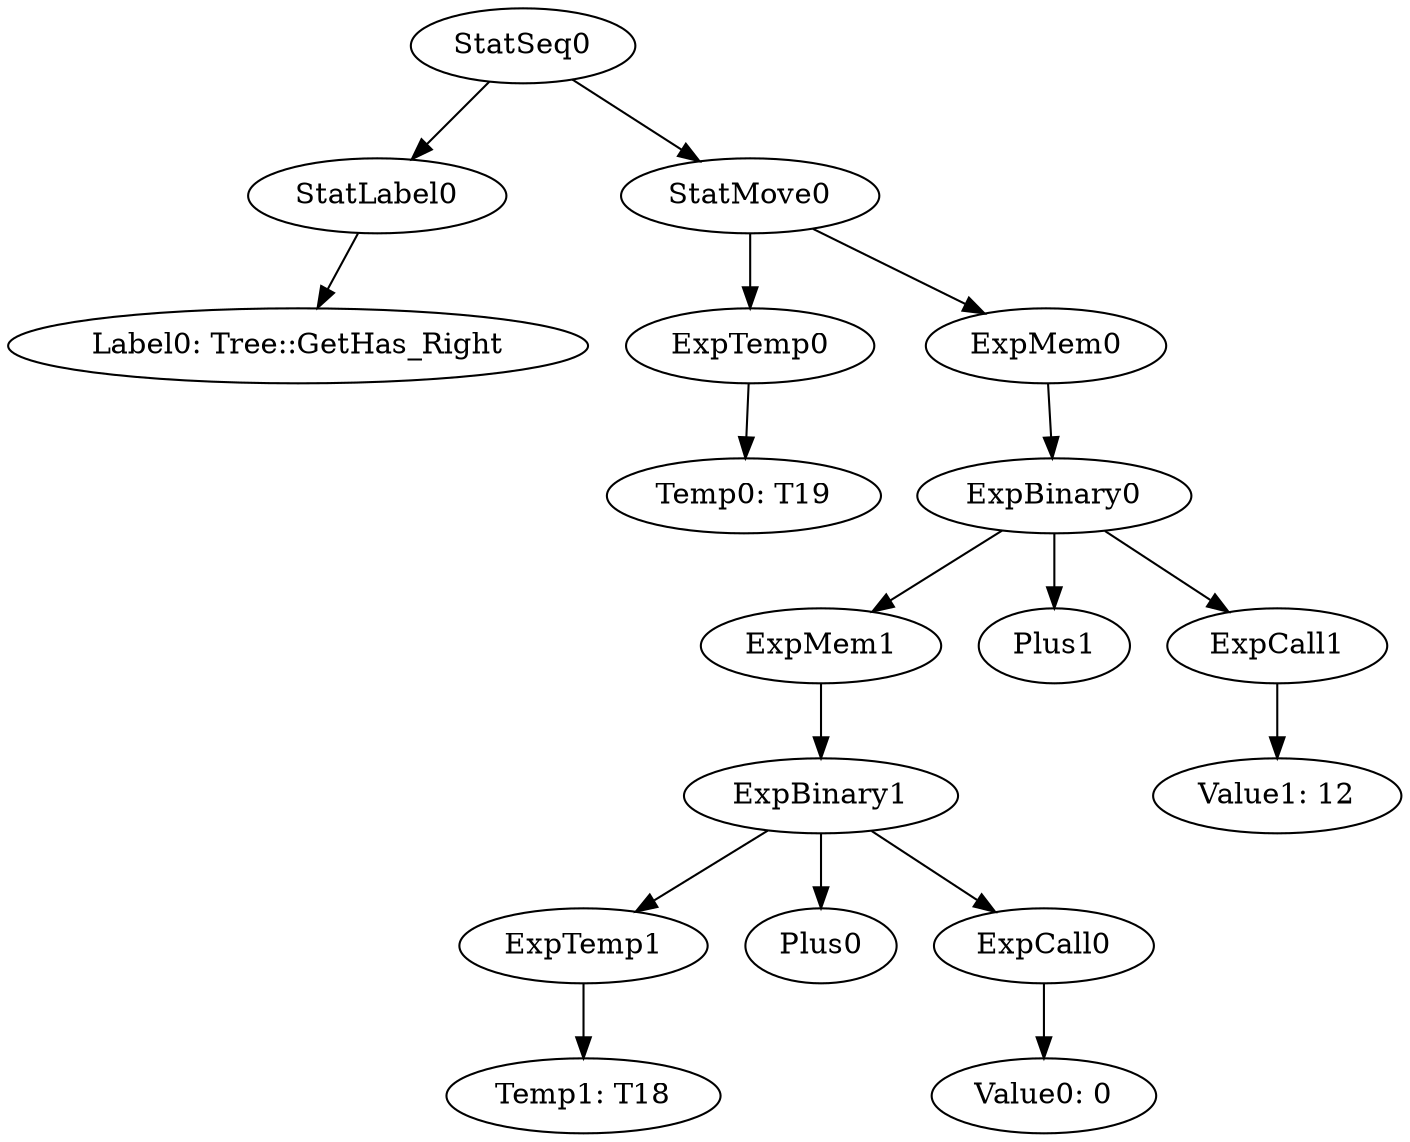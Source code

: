 digraph {
	ordering = out;
	StatMove0 -> ExpTemp0;
	StatMove0 -> ExpMem0;
	ExpBinary0 -> ExpMem1;
	ExpBinary0 -> Plus1;
	ExpBinary0 -> ExpCall1;
	ExpCall1 -> "Value1: 12";
	ExpTemp0 -> "Temp0: T19";
	StatSeq0 -> StatLabel0;
	StatSeq0 -> StatMove0;
	StatLabel0 -> "Label0: Tree::GetHas_Right";
	ExpTemp1 -> "Temp1: T18";
	ExpMem0 -> ExpBinary0;
	ExpBinary1 -> ExpTemp1;
	ExpBinary1 -> Plus0;
	ExpBinary1 -> ExpCall0;
	ExpCall0 -> "Value0: 0";
	ExpMem1 -> ExpBinary1;
}

